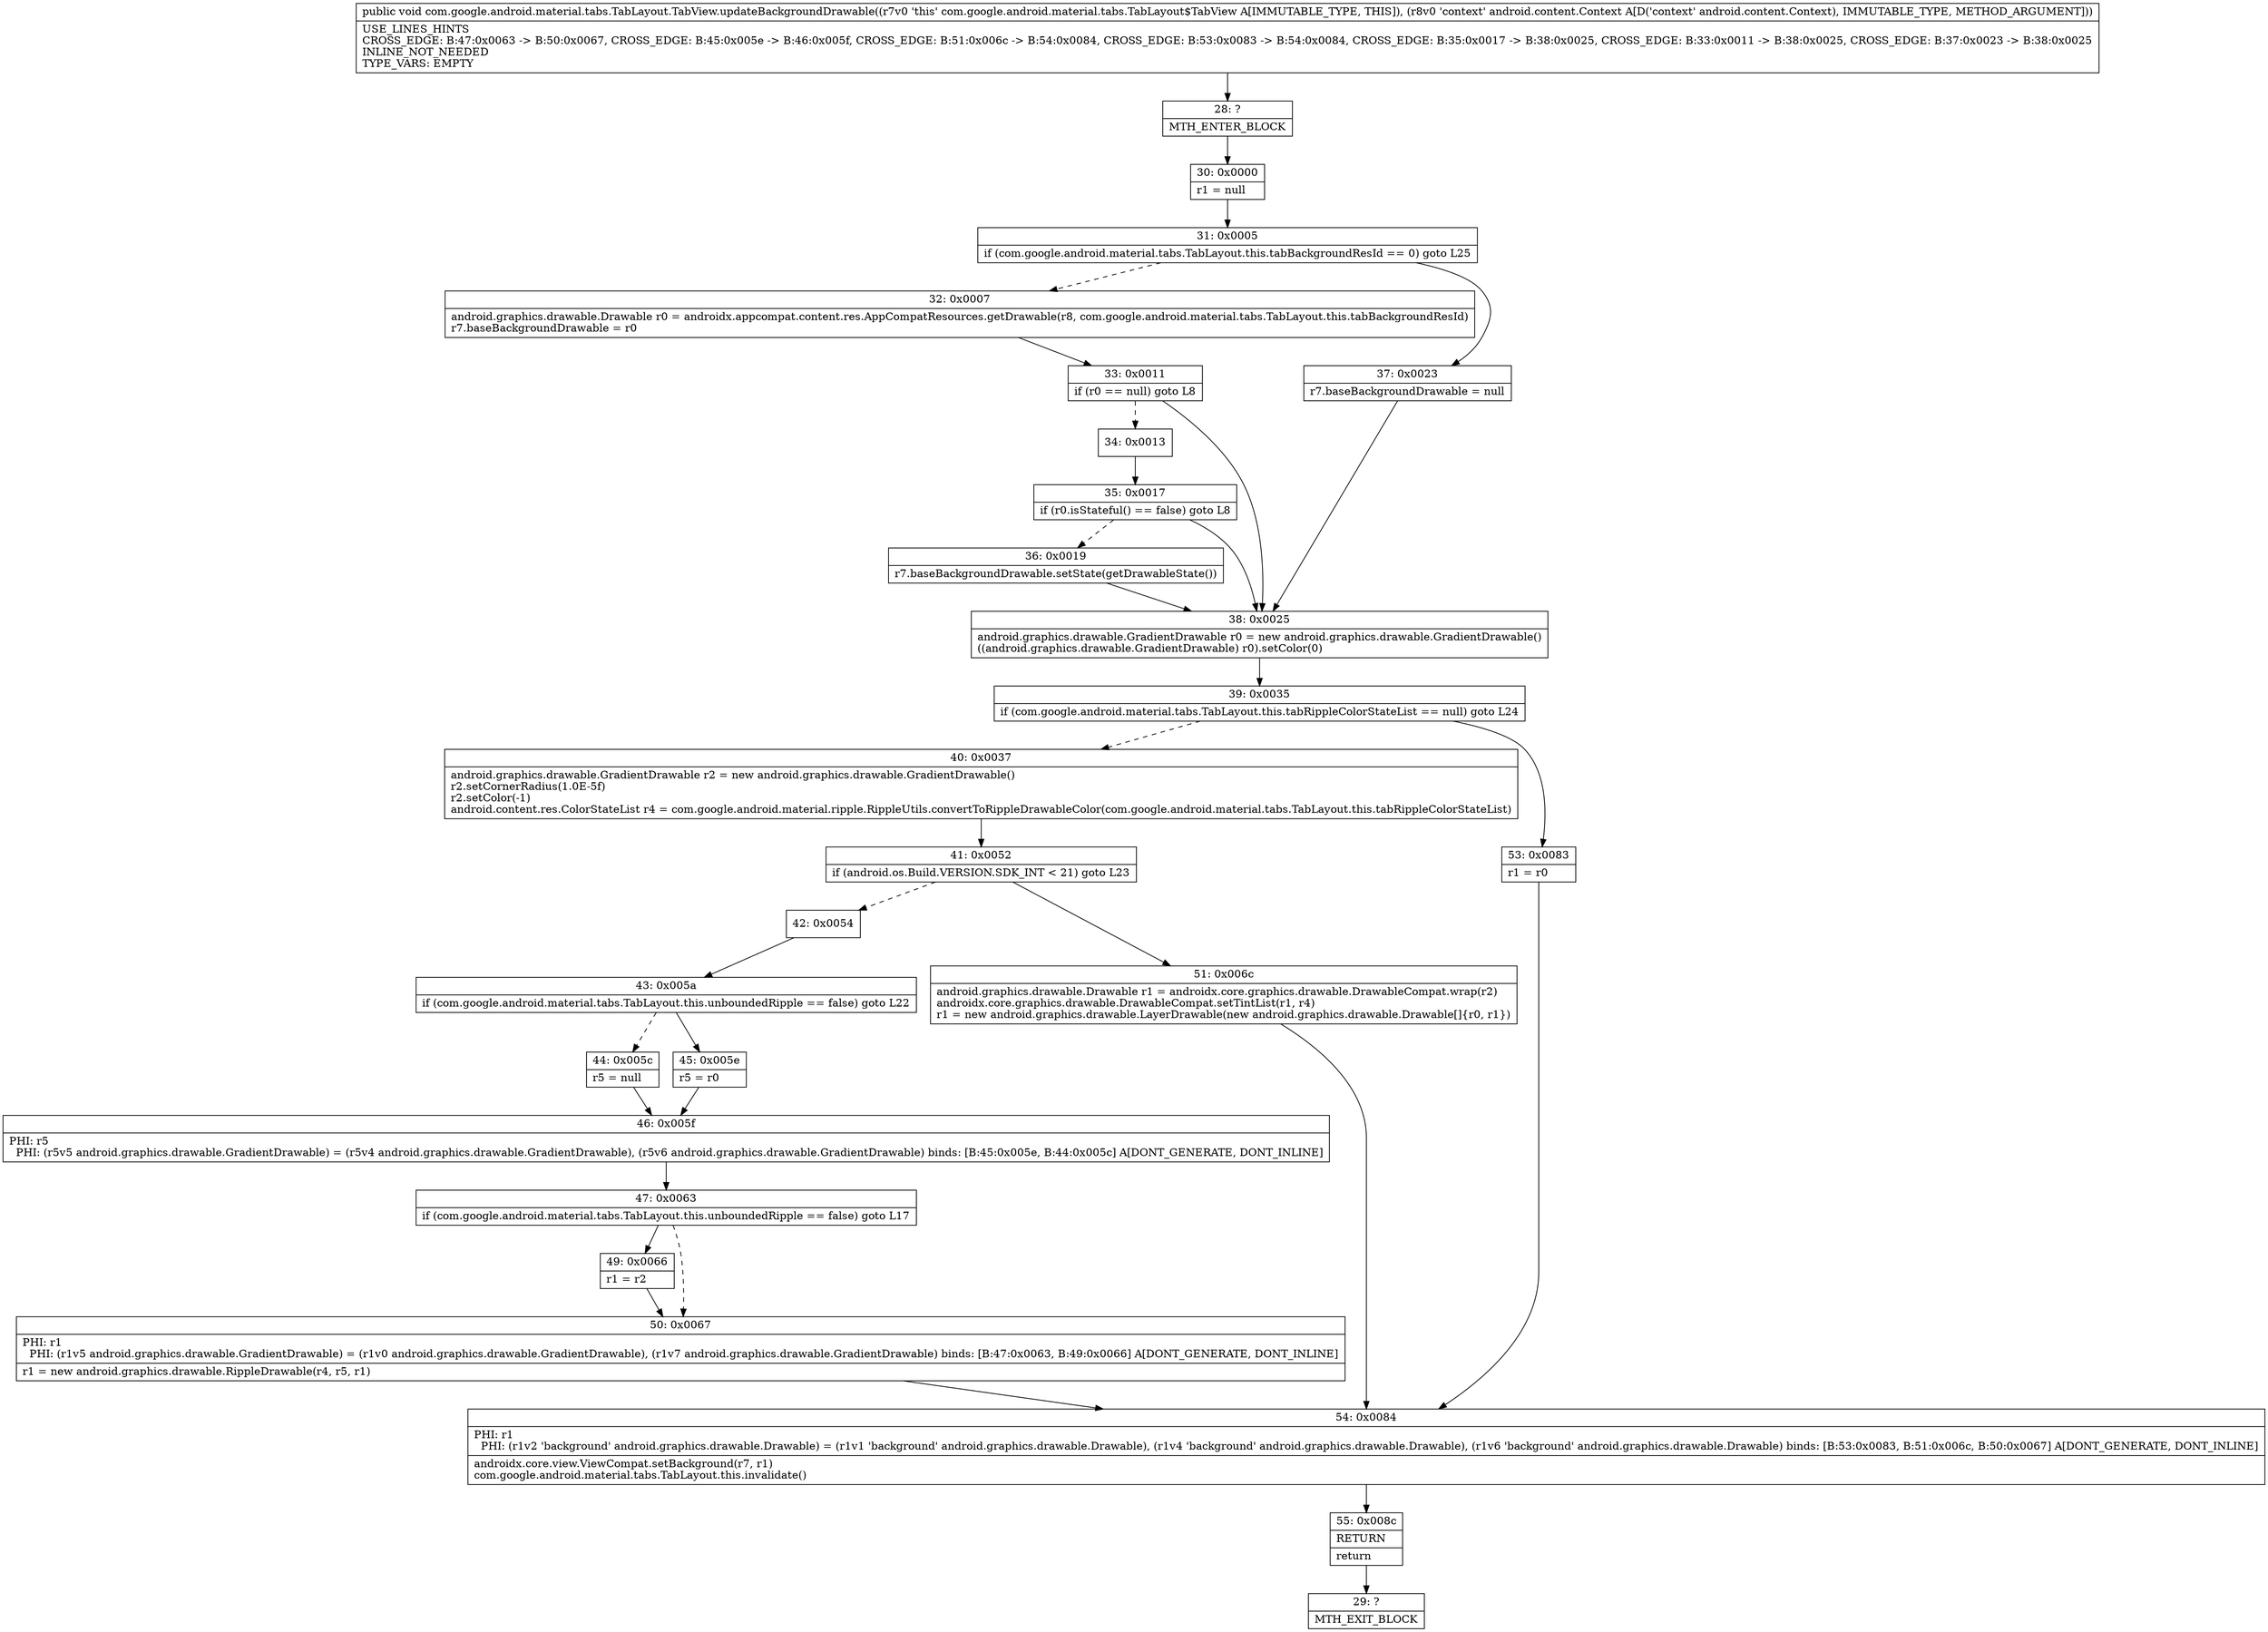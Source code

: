 digraph "CFG forcom.google.android.material.tabs.TabLayout.TabView.updateBackgroundDrawable(Landroid\/content\/Context;)V" {
Node_28 [shape=record,label="{28\:\ ?|MTH_ENTER_BLOCK\l}"];
Node_30 [shape=record,label="{30\:\ 0x0000|r1 = null\l}"];
Node_31 [shape=record,label="{31\:\ 0x0005|if (com.google.android.material.tabs.TabLayout.this.tabBackgroundResId == 0) goto L25\l}"];
Node_32 [shape=record,label="{32\:\ 0x0007|android.graphics.drawable.Drawable r0 = androidx.appcompat.content.res.AppCompatResources.getDrawable(r8, com.google.android.material.tabs.TabLayout.this.tabBackgroundResId)\lr7.baseBackgroundDrawable = r0\l}"];
Node_33 [shape=record,label="{33\:\ 0x0011|if (r0 == null) goto L8\l}"];
Node_34 [shape=record,label="{34\:\ 0x0013}"];
Node_35 [shape=record,label="{35\:\ 0x0017|if (r0.isStateful() == false) goto L8\l}"];
Node_36 [shape=record,label="{36\:\ 0x0019|r7.baseBackgroundDrawable.setState(getDrawableState())\l}"];
Node_38 [shape=record,label="{38\:\ 0x0025|android.graphics.drawable.GradientDrawable r0 = new android.graphics.drawable.GradientDrawable()\l((android.graphics.drawable.GradientDrawable) r0).setColor(0)\l}"];
Node_39 [shape=record,label="{39\:\ 0x0035|if (com.google.android.material.tabs.TabLayout.this.tabRippleColorStateList == null) goto L24\l}"];
Node_40 [shape=record,label="{40\:\ 0x0037|android.graphics.drawable.GradientDrawable r2 = new android.graphics.drawable.GradientDrawable()\lr2.setCornerRadius(1.0E\-5f)\lr2.setColor(\-1)\landroid.content.res.ColorStateList r4 = com.google.android.material.ripple.RippleUtils.convertToRippleDrawableColor(com.google.android.material.tabs.TabLayout.this.tabRippleColorStateList)\l}"];
Node_41 [shape=record,label="{41\:\ 0x0052|if (android.os.Build.VERSION.SDK_INT \< 21) goto L23\l}"];
Node_42 [shape=record,label="{42\:\ 0x0054}"];
Node_43 [shape=record,label="{43\:\ 0x005a|if (com.google.android.material.tabs.TabLayout.this.unboundedRipple == false) goto L22\l}"];
Node_44 [shape=record,label="{44\:\ 0x005c|r5 = null\l}"];
Node_46 [shape=record,label="{46\:\ 0x005f|PHI: r5 \l  PHI: (r5v5 android.graphics.drawable.GradientDrawable) = (r5v4 android.graphics.drawable.GradientDrawable), (r5v6 android.graphics.drawable.GradientDrawable) binds: [B:45:0x005e, B:44:0x005c] A[DONT_GENERATE, DONT_INLINE]\l}"];
Node_47 [shape=record,label="{47\:\ 0x0063|if (com.google.android.material.tabs.TabLayout.this.unboundedRipple == false) goto L17\l}"];
Node_49 [shape=record,label="{49\:\ 0x0066|r1 = r2\l}"];
Node_50 [shape=record,label="{50\:\ 0x0067|PHI: r1 \l  PHI: (r1v5 android.graphics.drawable.GradientDrawable) = (r1v0 android.graphics.drawable.GradientDrawable), (r1v7 android.graphics.drawable.GradientDrawable) binds: [B:47:0x0063, B:49:0x0066] A[DONT_GENERATE, DONT_INLINE]\l|r1 = new android.graphics.drawable.RippleDrawable(r4, r5, r1)\l}"];
Node_54 [shape=record,label="{54\:\ 0x0084|PHI: r1 \l  PHI: (r1v2 'background' android.graphics.drawable.Drawable) = (r1v1 'background' android.graphics.drawable.Drawable), (r1v4 'background' android.graphics.drawable.Drawable), (r1v6 'background' android.graphics.drawable.Drawable) binds: [B:53:0x0083, B:51:0x006c, B:50:0x0067] A[DONT_GENERATE, DONT_INLINE]\l|androidx.core.view.ViewCompat.setBackground(r7, r1)\lcom.google.android.material.tabs.TabLayout.this.invalidate()\l}"];
Node_55 [shape=record,label="{55\:\ 0x008c|RETURN\l|return\l}"];
Node_29 [shape=record,label="{29\:\ ?|MTH_EXIT_BLOCK\l}"];
Node_45 [shape=record,label="{45\:\ 0x005e|r5 = r0\l}"];
Node_51 [shape=record,label="{51\:\ 0x006c|android.graphics.drawable.Drawable r1 = androidx.core.graphics.drawable.DrawableCompat.wrap(r2)\landroidx.core.graphics.drawable.DrawableCompat.setTintList(r1, r4)\lr1 = new android.graphics.drawable.LayerDrawable(new android.graphics.drawable.Drawable[]\{r0, r1\})\l}"];
Node_53 [shape=record,label="{53\:\ 0x0083|r1 = r0\l}"];
Node_37 [shape=record,label="{37\:\ 0x0023|r7.baseBackgroundDrawable = null\l}"];
MethodNode[shape=record,label="{public void com.google.android.material.tabs.TabLayout.TabView.updateBackgroundDrawable((r7v0 'this' com.google.android.material.tabs.TabLayout$TabView A[IMMUTABLE_TYPE, THIS]), (r8v0 'context' android.content.Context A[D('context' android.content.Context), IMMUTABLE_TYPE, METHOD_ARGUMENT]))  | USE_LINES_HINTS\lCROSS_EDGE: B:47:0x0063 \-\> B:50:0x0067, CROSS_EDGE: B:45:0x005e \-\> B:46:0x005f, CROSS_EDGE: B:51:0x006c \-\> B:54:0x0084, CROSS_EDGE: B:53:0x0083 \-\> B:54:0x0084, CROSS_EDGE: B:35:0x0017 \-\> B:38:0x0025, CROSS_EDGE: B:33:0x0011 \-\> B:38:0x0025, CROSS_EDGE: B:37:0x0023 \-\> B:38:0x0025\lINLINE_NOT_NEEDED\lTYPE_VARS: EMPTY\l}"];
MethodNode -> Node_28;Node_28 -> Node_30;
Node_30 -> Node_31;
Node_31 -> Node_32[style=dashed];
Node_31 -> Node_37;
Node_32 -> Node_33;
Node_33 -> Node_34[style=dashed];
Node_33 -> Node_38;
Node_34 -> Node_35;
Node_35 -> Node_36[style=dashed];
Node_35 -> Node_38;
Node_36 -> Node_38;
Node_38 -> Node_39;
Node_39 -> Node_40[style=dashed];
Node_39 -> Node_53;
Node_40 -> Node_41;
Node_41 -> Node_42[style=dashed];
Node_41 -> Node_51;
Node_42 -> Node_43;
Node_43 -> Node_44[style=dashed];
Node_43 -> Node_45;
Node_44 -> Node_46;
Node_46 -> Node_47;
Node_47 -> Node_49;
Node_47 -> Node_50[style=dashed];
Node_49 -> Node_50;
Node_50 -> Node_54;
Node_54 -> Node_55;
Node_55 -> Node_29;
Node_45 -> Node_46;
Node_51 -> Node_54;
Node_53 -> Node_54;
Node_37 -> Node_38;
}

